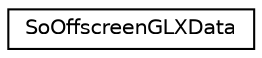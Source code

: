 digraph "Graphical Class Hierarchy"
{
 // LATEX_PDF_SIZE
  edge [fontname="Helvetica",fontsize="10",labelfontname="Helvetica",labelfontsize="10"];
  node [fontname="Helvetica",fontsize="10",shape=record];
  rankdir="LR";
  Node0 [label="SoOffscreenGLXData",height=0.2,width=0.4,color="black", fillcolor="white", style="filled",URL="$classSoOffscreenGLXData.html",tooltip=" "];
}
